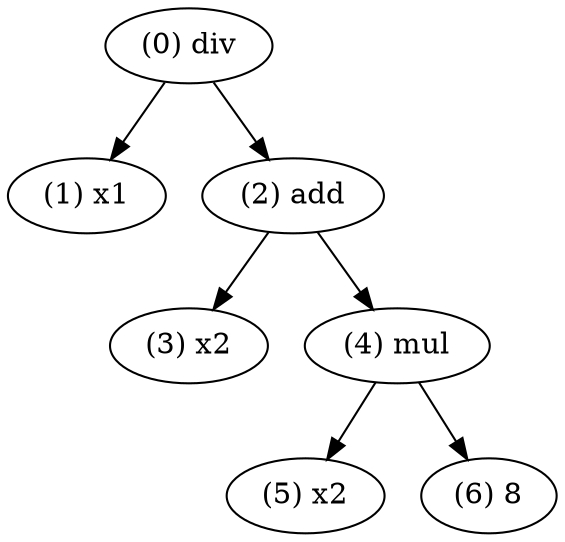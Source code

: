 digraph {
	"(0) div"
	"(0) div" -> "(1) x1"
	"(0) div" -> "(2) add"
	"(1) x1"
	"(2) add"
	"(2) add" -> "(3) x2"
	"(2) add" -> "(4) mul"
	"(3) x2"
	"(4) mul"
	"(4) mul" -> "(5) x2"
	"(4) mul" -> "(6) 8"
	"(5) x2"
	"(6) 8"
}
